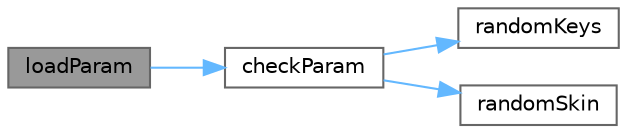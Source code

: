 digraph "loadParam"
{
 // LATEX_PDF_SIZE
  bgcolor="transparent";
  edge [fontname=Helvetica,fontsize=10,labelfontname=Helvetica,labelfontsize=10];
  node [fontname=Helvetica,fontsize=10,shape=box,height=0.2,width=0.4];
  rankdir="LR";
  Node1 [label="loadParam",height=0.2,width=0.4,color="gray40", fillcolor="grey60", style="filled", fontcolor="black",tooltip="Load the game parameters from the settings file."];
  Node1 -> Node2 [color="steelblue1",style="solid"];
  Node2 [label="checkParam",height=0.2,width=0.4,color="grey40", fillcolor="white", style="filled",URL="$param_8cpp.html#ab05c7bb830ed2383d964a5523ca1268d",tooltip="Check if the key and value from the settings file are authorized."];
  Node2 -> Node3 [color="steelblue1",style="solid"];
  Node3 [label="randomKeys",height=0.2,width=0.4,color="grey40", fillcolor="white", style="filled",URL="$param_8cpp.html#ad4a3d063ebc7e99a32401183016ba46a",tooltip="Set Random moveKeys between [z,q,s,d]."];
  Node2 -> Node4 [color="steelblue1",style="solid"];
  Node4 [label="randomSkin",height=0.2,width=0.4,color="grey40", fillcolor="white", style="filled",URL="$param_8cpp.html#af269a8e6756124d3438c4f75a51b958e",tooltip="Set Random characters and maze skins."];
}
